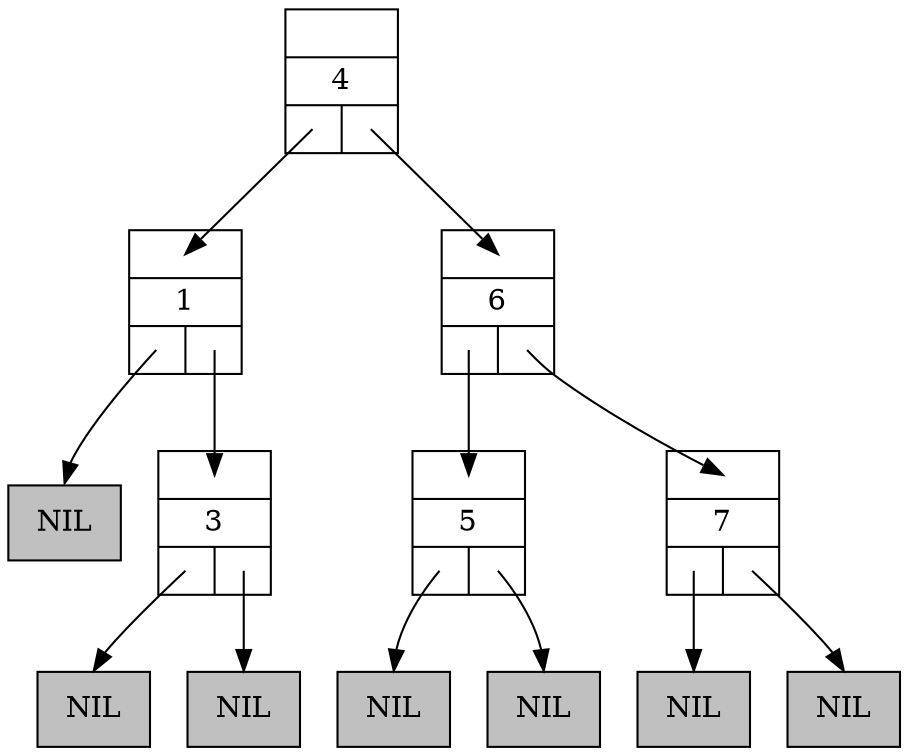 digraph BinarySearchTree0 {
	graph [ranksep=0.5];
	node [shape = record];

	n1 [label="{{<parent>}|1|{<left>|<right>}}"];
	lnil1 [style=filled, fillcolor=grey, label="NIL"];
	n1:left:c -> lnil1:n [headclip=false, tailclip=false]
	n1:right:c -> n3:parent:c [headclip=false, tailclip=false]
	n3 [label="{{<parent>}|3|{<left>|<right>}}"];
	lnil3 [style=filled, fillcolor=grey, label="NIL"];
	n3:left:c -> lnil3:n [headclip=false, tailclip=false]
	rnil3 [style=filled, fillcolor=grey, label="NIL"];
	n3:right:c -> rnil3:n [headclip=false, tailclip=false]
	n4 [label="{{<parent>}|4|{<left>|<right>}}"];
	n4:left:c -> n1:parent:c [headclip=false, tailclip=false]
	n4:right:c -> n6:parent:c [headclip=false, tailclip=false]
	n5 [label="{{<parent>}|5|{<left>|<right>}}"];
	lnil5 [style=filled, fillcolor=grey, label="NIL"];
	n5:left:c -> lnil5:n [headclip=false, tailclip=false]
	rnil5 [style=filled, fillcolor=grey, label="NIL"];
	n5:right:c -> rnil5:n [headclip=false, tailclip=false]
	n6 [label="{{<parent>}|6|{<left>|<right>}}"];
	n6:left:c -> n5:parent:c [headclip=false, tailclip=false]
	n6:right:c -> n7:parent:c [headclip=false, tailclip=false]
	n7 [label="{{<parent>}|7|{<left>|<right>}}"];
	lnil7 [style=filled, fillcolor=grey, label="NIL"];
	n7:left:c -> lnil7:n [headclip=false, tailclip=false]
	rnil7 [style=filled, fillcolor=grey, label="NIL"];
	n7:right:c -> rnil7:n [headclip=false, tailclip=false]

}
